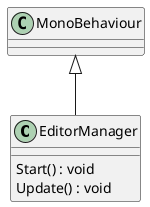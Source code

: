 @startuml
class EditorManager {
    Start() : void
    Update() : void
}
MonoBehaviour <|-- EditorManager
@enduml
